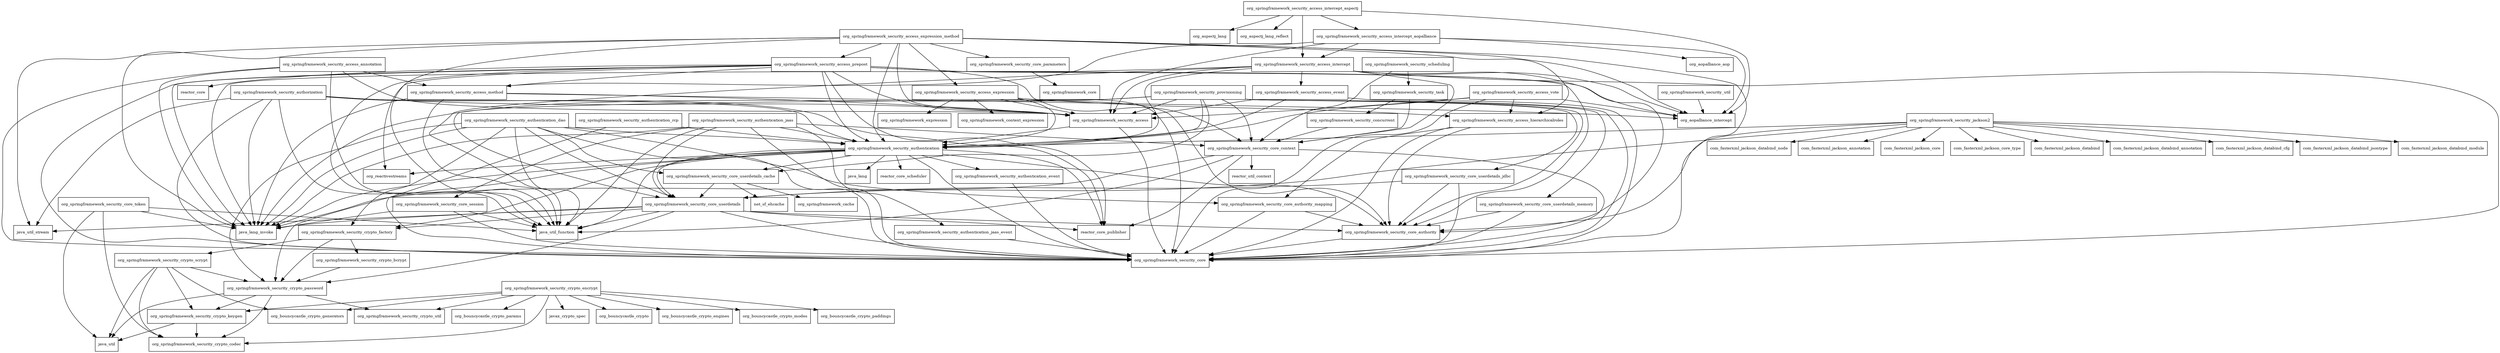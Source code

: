 digraph spring_security_core_5_2_0_M1_package_dependencies {
  node [shape = box, fontsize=10.0];
  org_springframework_security_access -> org_springframework_security_authentication;
  org_springframework_security_access -> org_springframework_security_core;
  org_springframework_security_access_annotation -> java_lang_invoke;
  org_springframework_security_access_annotation -> java_util_function;
  org_springframework_security_access_annotation -> org_springframework_security_access;
  org_springframework_security_access_annotation -> org_springframework_security_access_method;
  org_springframework_security_access_annotation -> org_springframework_security_core;
  org_springframework_security_access_event -> org_springframework_security_access;
  org_springframework_security_access_event -> org_springframework_security_authentication;
  org_springframework_security_access_event -> org_springframework_security_core;
  org_springframework_security_access_expression -> org_springframework_context_expression;
  org_springframework_security_access_expression -> org_springframework_expression;
  org_springframework_security_access_expression -> org_springframework_security_access;
  org_springframework_security_access_expression -> org_springframework_security_access_hierarchicalroles;
  org_springframework_security_access_expression -> org_springframework_security_authentication;
  org_springframework_security_access_expression -> org_springframework_security_core;
  org_springframework_security_access_expression -> org_springframework_security_core_authority;
  org_springframework_security_access_expression_method -> java_lang_invoke;
  org_springframework_security_access_expression_method -> java_util_function;
  org_springframework_security_access_expression_method -> java_util_stream;
  org_springframework_security_access_expression_method -> org_aopalliance_intercept;
  org_springframework_security_access_expression_method -> org_springframework_security_access;
  org_springframework_security_access_expression_method -> org_springframework_security_access_expression;
  org_springframework_security_access_expression_method -> org_springframework_security_access_hierarchicalroles;
  org_springframework_security_access_expression_method -> org_springframework_security_access_prepost;
  org_springframework_security_access_expression_method -> org_springframework_security_authentication;
  org_springframework_security_access_expression_method -> org_springframework_security_core;
  org_springframework_security_access_expression_method -> org_springframework_security_core_parameters;
  org_springframework_security_access_hierarchicalroles -> org_springframework_security_core;
  org_springframework_security_access_hierarchicalroles -> org_springframework_security_core_authority;
  org_springframework_security_access_hierarchicalroles -> org_springframework_security_core_authority_mapping;
  org_springframework_security_access_intercept -> java_lang_invoke;
  org_springframework_security_access_intercept -> java_util_function;
  org_springframework_security_access_intercept -> org_aopalliance_intercept;
  org_springframework_security_access_intercept -> org_springframework_security_access;
  org_springframework_security_access_intercept -> org_springframework_security_access_event;
  org_springframework_security_access_intercept -> org_springframework_security_authentication;
  org_springframework_security_access_intercept -> org_springframework_security_core;
  org_springframework_security_access_intercept -> org_springframework_security_core_authority;
  org_springframework_security_access_intercept -> org_springframework_security_core_context;
  org_springframework_security_access_intercept_aopalliance -> org_aopalliance_aop;
  org_springframework_security_access_intercept_aopalliance -> org_aopalliance_intercept;
  org_springframework_security_access_intercept_aopalliance -> org_springframework_security_access;
  org_springframework_security_access_intercept_aopalliance -> org_springframework_security_access_intercept;
  org_springframework_security_access_intercept_aopalliance -> org_springframework_security_access_method;
  org_springframework_security_access_intercept_aspectj -> org_aopalliance_intercept;
  org_springframework_security_access_intercept_aspectj -> org_aspectj_lang;
  org_springframework_security_access_intercept_aspectj -> org_aspectj_lang_reflect;
  org_springframework_security_access_intercept_aspectj -> org_springframework_security_access_intercept;
  org_springframework_security_access_intercept_aspectj -> org_springframework_security_access_intercept_aopalliance;
  org_springframework_security_access_method -> java_lang_invoke;
  org_springframework_security_access_method -> java_util_function;
  org_springframework_security_access_method -> org_aopalliance_intercept;
  org_springframework_security_access_method -> org_springframework_security_access;
  org_springframework_security_access_prepost -> java_lang_invoke;
  org_springframework_security_access_prepost -> java_util_function;
  org_springframework_security_access_prepost -> org_aopalliance_intercept;
  org_springframework_security_access_prepost -> org_reactivestreams;
  org_springframework_security_access_prepost -> org_springframework_security_access;
  org_springframework_security_access_prepost -> org_springframework_security_access_method;
  org_springframework_security_access_prepost -> org_springframework_security_authentication;
  org_springframework_security_access_prepost -> org_springframework_security_core;
  org_springframework_security_access_prepost -> org_springframework_security_core_authority;
  org_springframework_security_access_prepost -> org_springframework_security_core_context;
  org_springframework_security_access_prepost -> reactor_core;
  org_springframework_security_access_prepost -> reactor_core_publisher;
  org_springframework_security_access_vote -> org_aopalliance_intercept;
  org_springframework_security_access_vote -> org_springframework_security_access;
  org_springframework_security_access_vote -> org_springframework_security_access_hierarchicalroles;
  org_springframework_security_access_vote -> org_springframework_security_authentication;
  org_springframework_security_access_vote -> org_springframework_security_core;
  org_springframework_security_authentication -> java_lang;
  org_springframework_security_authentication -> java_lang_invoke;
  org_springframework_security_authentication -> java_util_function;
  org_springframework_security_authentication -> org_reactivestreams;
  org_springframework_security_authentication -> org_springframework_security_authentication_event;
  org_springframework_security_authentication -> org_springframework_security_core;
  org_springframework_security_authentication -> org_springframework_security_core_authority;
  org_springframework_security_authentication -> org_springframework_security_core_userdetails;
  org_springframework_security_authentication -> org_springframework_security_core_userdetails_cache;
  org_springframework_security_authentication -> org_springframework_security_crypto_factory;
  org_springframework_security_authentication -> org_springframework_security_crypto_password;
  org_springframework_security_authentication -> reactor_core_publisher;
  org_springframework_security_authentication -> reactor_core_scheduler;
  org_springframework_security_authentication_dao -> java_lang_invoke;
  org_springframework_security_authentication_dao -> java_util_function;
  org_springframework_security_authentication_dao -> org_springframework_security_authentication;
  org_springframework_security_authentication_dao -> org_springframework_security_core;
  org_springframework_security_authentication_dao -> org_springframework_security_core_authority_mapping;
  org_springframework_security_authentication_dao -> org_springframework_security_core_userdetails;
  org_springframework_security_authentication_dao -> org_springframework_security_core_userdetails_cache;
  org_springframework_security_authentication_dao -> org_springframework_security_crypto_factory;
  org_springframework_security_authentication_dao -> org_springframework_security_crypto_password;
  org_springframework_security_authentication_event -> org_springframework_security_core;
  org_springframework_security_authentication_jaas -> java_lang_invoke;
  org_springframework_security_authentication_jaas -> java_util_function;
  org_springframework_security_authentication_jaas -> org_springframework_security_authentication;
  org_springframework_security_authentication_jaas -> org_springframework_security_authentication_jaas_event;
  org_springframework_security_authentication_jaas -> org_springframework_security_core;
  org_springframework_security_authentication_jaas -> org_springframework_security_core_context;
  org_springframework_security_authentication_jaas -> org_springframework_security_core_session;
  org_springframework_security_authentication_jaas -> org_springframework_security_core_userdetails;
  org_springframework_security_authentication_jaas_event -> org_springframework_security_core;
  org_springframework_security_authentication_rcp -> org_springframework_security_authentication;
  org_springframework_security_authentication_rcp -> org_springframework_security_core;
  org_springframework_security_authorization -> java_lang_invoke;
  org_springframework_security_authorization -> java_util_function;
  org_springframework_security_authorization -> java_util_stream;
  org_springframework_security_authorization -> org_springframework_security_access;
  org_springframework_security_authorization -> org_springframework_security_authentication;
  org_springframework_security_authorization -> org_springframework_security_core;
  org_springframework_security_authorization -> reactor_core_publisher;
  org_springframework_security_concurrent -> org_springframework_security_core_context;
  org_springframework_security_core_authority -> org_springframework_security_core;
  org_springframework_security_core_authority_mapping -> org_springframework_security_core;
  org_springframework_security_core_authority_mapping -> org_springframework_security_core_authority;
  org_springframework_security_core_context -> java_lang_invoke;
  org_springframework_security_core_context -> java_util_function;
  org_springframework_security_core_context -> org_springframework_security_core;
  org_springframework_security_core_context -> reactor_core_publisher;
  org_springframework_security_core_context -> reactor_util_context;
  org_springframework_security_core_parameters -> org_springframework_core;
  org_springframework_security_core_session -> java_lang_invoke;
  org_springframework_security_core_session -> java_util_function;
  org_springframework_security_core_session -> org_springframework_security_core;
  org_springframework_security_core_token -> java_lang_invoke;
  org_springframework_security_core_token -> java_util;
  org_springframework_security_core_token -> java_util_function;
  org_springframework_security_core_token -> org_springframework_security_crypto_codec;
  org_springframework_security_core_userdetails -> java_lang_invoke;
  org_springframework_security_core_userdetails -> java_util_function;
  org_springframework_security_core_userdetails -> java_util_stream;
  org_springframework_security_core_userdetails -> org_springframework_security_core;
  org_springframework_security_core_userdetails -> org_springframework_security_core_authority;
  org_springframework_security_core_userdetails -> org_springframework_security_crypto_factory;
  org_springframework_security_core_userdetails -> org_springframework_security_crypto_password;
  org_springframework_security_core_userdetails -> reactor_core_publisher;
  org_springframework_security_core_userdetails_cache -> net_sf_ehcache;
  org_springframework_security_core_userdetails_cache -> org_springframework_cache;
  org_springframework_security_core_userdetails_cache -> org_springframework_security_core_userdetails;
  org_springframework_security_core_userdetails_jdbc -> org_springframework_security_core;
  org_springframework_security_core_userdetails_jdbc -> org_springframework_security_core_authority;
  org_springframework_security_core_userdetails_jdbc -> org_springframework_security_core_userdetails;
  org_springframework_security_core_userdetails_memory -> org_springframework_security_core;
  org_springframework_security_core_userdetails_memory -> org_springframework_security_core_authority;
  org_springframework_security_crypto_bcrypt -> org_springframework_security_crypto_password;
  org_springframework_security_crypto_encrypt -> javax_crypto_spec;
  org_springframework_security_crypto_encrypt -> org_bouncycastle_crypto;
  org_springframework_security_crypto_encrypt -> org_bouncycastle_crypto_engines;
  org_springframework_security_crypto_encrypt -> org_bouncycastle_crypto_generators;
  org_springframework_security_crypto_encrypt -> org_bouncycastle_crypto_modes;
  org_springframework_security_crypto_encrypt -> org_bouncycastle_crypto_paddings;
  org_springframework_security_crypto_encrypt -> org_bouncycastle_crypto_params;
  org_springframework_security_crypto_encrypt -> org_springframework_security_crypto_codec;
  org_springframework_security_crypto_encrypt -> org_springframework_security_crypto_keygen;
  org_springframework_security_crypto_encrypt -> org_springframework_security_crypto_util;
  org_springframework_security_crypto_factory -> org_springframework_security_crypto_bcrypt;
  org_springframework_security_crypto_factory -> org_springframework_security_crypto_password;
  org_springframework_security_crypto_factory -> org_springframework_security_crypto_scrypt;
  org_springframework_security_crypto_keygen -> java_util;
  org_springframework_security_crypto_keygen -> org_springframework_security_crypto_codec;
  org_springframework_security_crypto_password -> java_util;
  org_springframework_security_crypto_password -> org_springframework_security_crypto_codec;
  org_springframework_security_crypto_password -> org_springframework_security_crypto_keygen;
  org_springframework_security_crypto_password -> org_springframework_security_crypto_util;
  org_springframework_security_crypto_scrypt -> java_util;
  org_springframework_security_crypto_scrypt -> org_bouncycastle_crypto_generators;
  org_springframework_security_crypto_scrypt -> org_springframework_security_crypto_codec;
  org_springframework_security_crypto_scrypt -> org_springframework_security_crypto_keygen;
  org_springframework_security_crypto_scrypt -> org_springframework_security_crypto_password;
  org_springframework_security_jackson2 -> com_fasterxml_jackson_annotation;
  org_springframework_security_jackson2 -> com_fasterxml_jackson_core;
  org_springframework_security_jackson2 -> com_fasterxml_jackson_core_type;
  org_springframework_security_jackson2 -> com_fasterxml_jackson_databind;
  org_springframework_security_jackson2 -> com_fasterxml_jackson_databind_annotation;
  org_springframework_security_jackson2 -> com_fasterxml_jackson_databind_cfg;
  org_springframework_security_jackson2 -> com_fasterxml_jackson_databind_jsontype;
  org_springframework_security_jackson2 -> com_fasterxml_jackson_databind_module;
  org_springframework_security_jackson2 -> com_fasterxml_jackson_databind_node;
  org_springframework_security_jackson2 -> org_springframework_security_authentication;
  org_springframework_security_jackson2 -> org_springframework_security_core_authority;
  org_springframework_security_jackson2 -> org_springframework_security_core_userdetails;
  org_springframework_security_provisioning -> java_lang_invoke;
  org_springframework_security_provisioning -> org_springframework_security_access;
  org_springframework_security_provisioning -> org_springframework_security_authentication;
  org_springframework_security_provisioning -> org_springframework_security_core;
  org_springframework_security_provisioning -> org_springframework_security_core_authority;
  org_springframework_security_provisioning -> org_springframework_security_core_context;
  org_springframework_security_provisioning -> org_springframework_security_core_userdetails;
  org_springframework_security_provisioning -> org_springframework_security_core_userdetails_cache;
  org_springframework_security_provisioning -> org_springframework_security_core_userdetails_jdbc;
  org_springframework_security_provisioning -> org_springframework_security_core_userdetails_memory;
  org_springframework_security_scheduling -> org_springframework_security_core_context;
  org_springframework_security_scheduling -> org_springframework_security_task;
  org_springframework_security_task -> org_springframework_security_concurrent;
  org_springframework_security_task -> org_springframework_security_core_context;
  org_springframework_security_util -> org_aopalliance_intercept;
}
